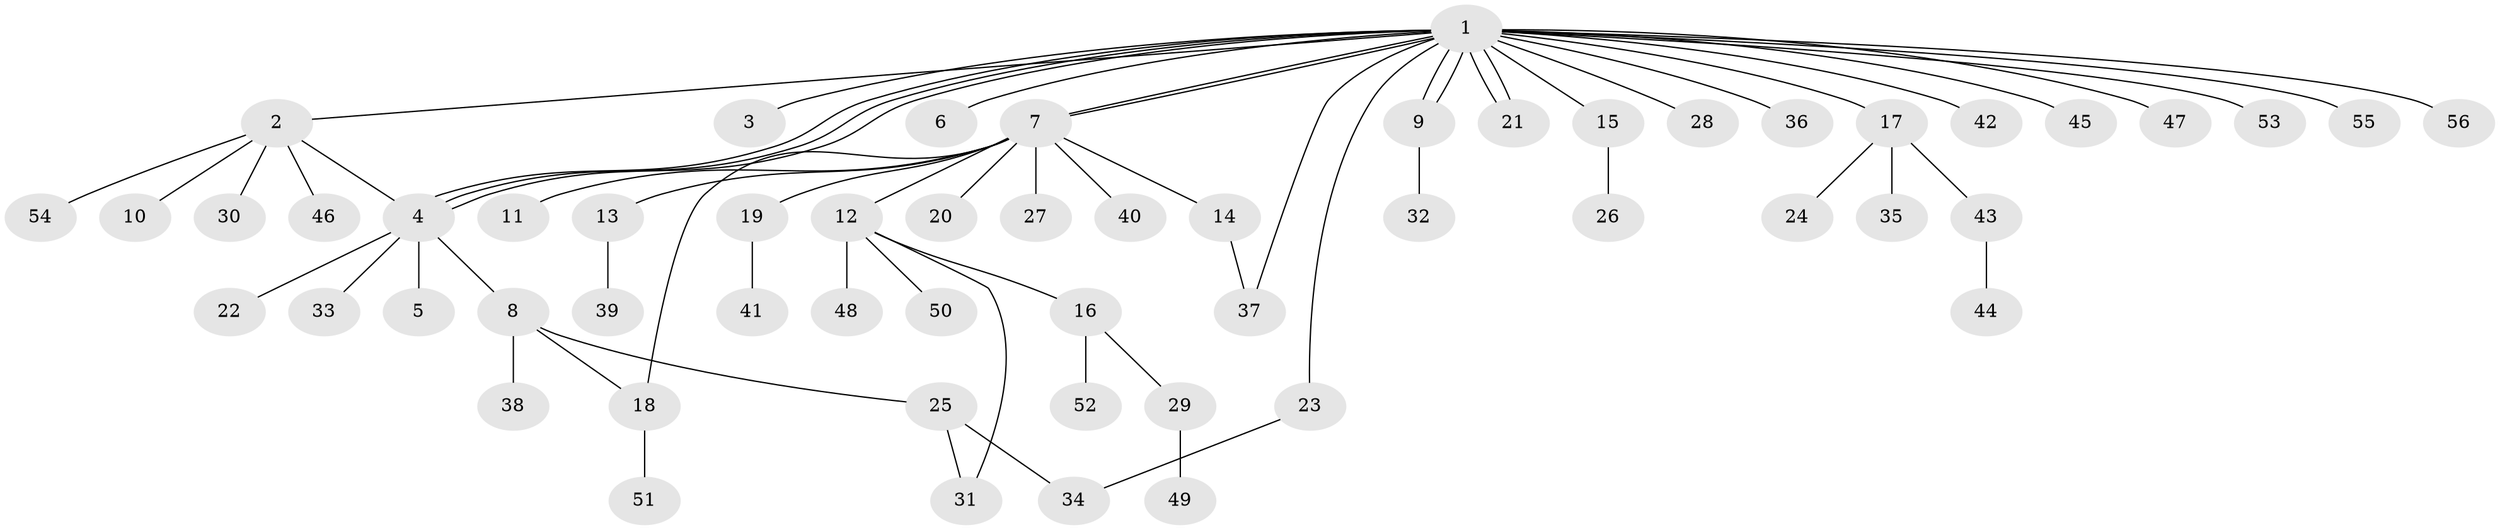 // Generated by graph-tools (version 1.1) at 2025/49/03/09/25 03:49:55]
// undirected, 56 vertices, 65 edges
graph export_dot {
graph [start="1"]
  node [color=gray90,style=filled];
  1;
  2;
  3;
  4;
  5;
  6;
  7;
  8;
  9;
  10;
  11;
  12;
  13;
  14;
  15;
  16;
  17;
  18;
  19;
  20;
  21;
  22;
  23;
  24;
  25;
  26;
  27;
  28;
  29;
  30;
  31;
  32;
  33;
  34;
  35;
  36;
  37;
  38;
  39;
  40;
  41;
  42;
  43;
  44;
  45;
  46;
  47;
  48;
  49;
  50;
  51;
  52;
  53;
  54;
  55;
  56;
  1 -- 2;
  1 -- 3;
  1 -- 4;
  1 -- 4;
  1 -- 4;
  1 -- 6;
  1 -- 7;
  1 -- 7;
  1 -- 9;
  1 -- 9;
  1 -- 15;
  1 -- 17;
  1 -- 21;
  1 -- 21;
  1 -- 23;
  1 -- 28;
  1 -- 36;
  1 -- 37;
  1 -- 42;
  1 -- 45;
  1 -- 47;
  1 -- 53;
  1 -- 55;
  1 -- 56;
  2 -- 4;
  2 -- 10;
  2 -- 30;
  2 -- 46;
  2 -- 54;
  4 -- 5;
  4 -- 8;
  4 -- 22;
  4 -- 33;
  7 -- 11;
  7 -- 12;
  7 -- 13;
  7 -- 14;
  7 -- 18;
  7 -- 19;
  7 -- 20;
  7 -- 27;
  7 -- 40;
  8 -- 18;
  8 -- 25;
  8 -- 38;
  9 -- 32;
  12 -- 16;
  12 -- 31;
  12 -- 48;
  12 -- 50;
  13 -- 39;
  14 -- 37;
  15 -- 26;
  16 -- 29;
  16 -- 52;
  17 -- 24;
  17 -- 35;
  17 -- 43;
  18 -- 51;
  19 -- 41;
  23 -- 34;
  25 -- 31;
  25 -- 34;
  29 -- 49;
  43 -- 44;
}
